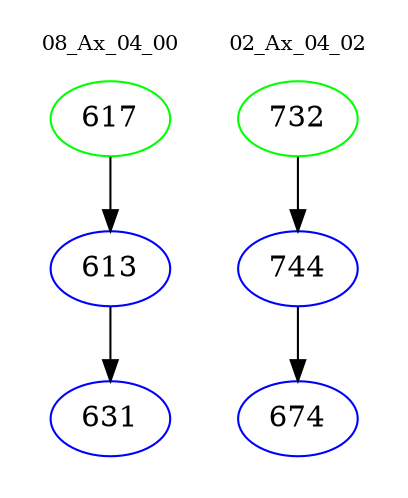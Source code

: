 digraph{
subgraph cluster_0 {
color = white
label = "08_Ax_04_00";
fontsize=10;
T0_617 [label="617", color="green"]
T0_617 -> T0_613 [color="black"]
T0_613 [label="613", color="blue"]
T0_613 -> T0_631 [color="black"]
T0_631 [label="631", color="blue"]
}
subgraph cluster_1 {
color = white
label = "02_Ax_04_02";
fontsize=10;
T1_732 [label="732", color="green"]
T1_732 -> T1_744 [color="black"]
T1_744 [label="744", color="blue"]
T1_744 -> T1_674 [color="black"]
T1_674 [label="674", color="blue"]
}
}
